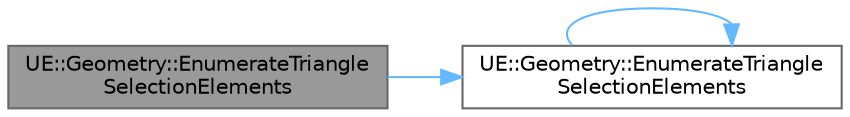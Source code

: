 digraph "UE::Geometry::EnumerateTriangleSelectionElements"
{
 // INTERACTIVE_SVG=YES
 // LATEX_PDF_SIZE
  bgcolor="transparent";
  edge [fontname=Helvetica,fontsize=10,labelfontname=Helvetica,labelfontsize=10];
  node [fontname=Helvetica,fontsize=10,shape=box,height=0.2,width=0.4];
  rankdir="LR";
  Node1 [id="Node000001",label="UE::Geometry::EnumerateTriangle\lSelectionElements",height=0.2,width=0.4,color="gray40", fillcolor="grey60", style="filled", fontcolor="black",tooltip="Enumerates the renderable geometry for a given MeshSelection when in Triangle Topology mode."];
  Node1 -> Node2 [id="edge1_Node000001_Node000002",color="steelblue1",style="solid",tooltip=" "];
  Node2 [id="Node000002",label="UE::Geometry::EnumerateTriangle\lSelectionElements",height=0.2,width=0.4,color="grey40", fillcolor="white", style="filled",URL="$d9/d39/namespaceUE_1_1Geometry.html#afc1e3388f16f04d37a6d6a70c399aac0",tooltip="Prefer EnumerateTriangleSelectionElements with Flags parameter."];
  Node2 -> Node2 [id="edge2_Node000002_Node000002",color="steelblue1",style="solid",tooltip=" "];
}
